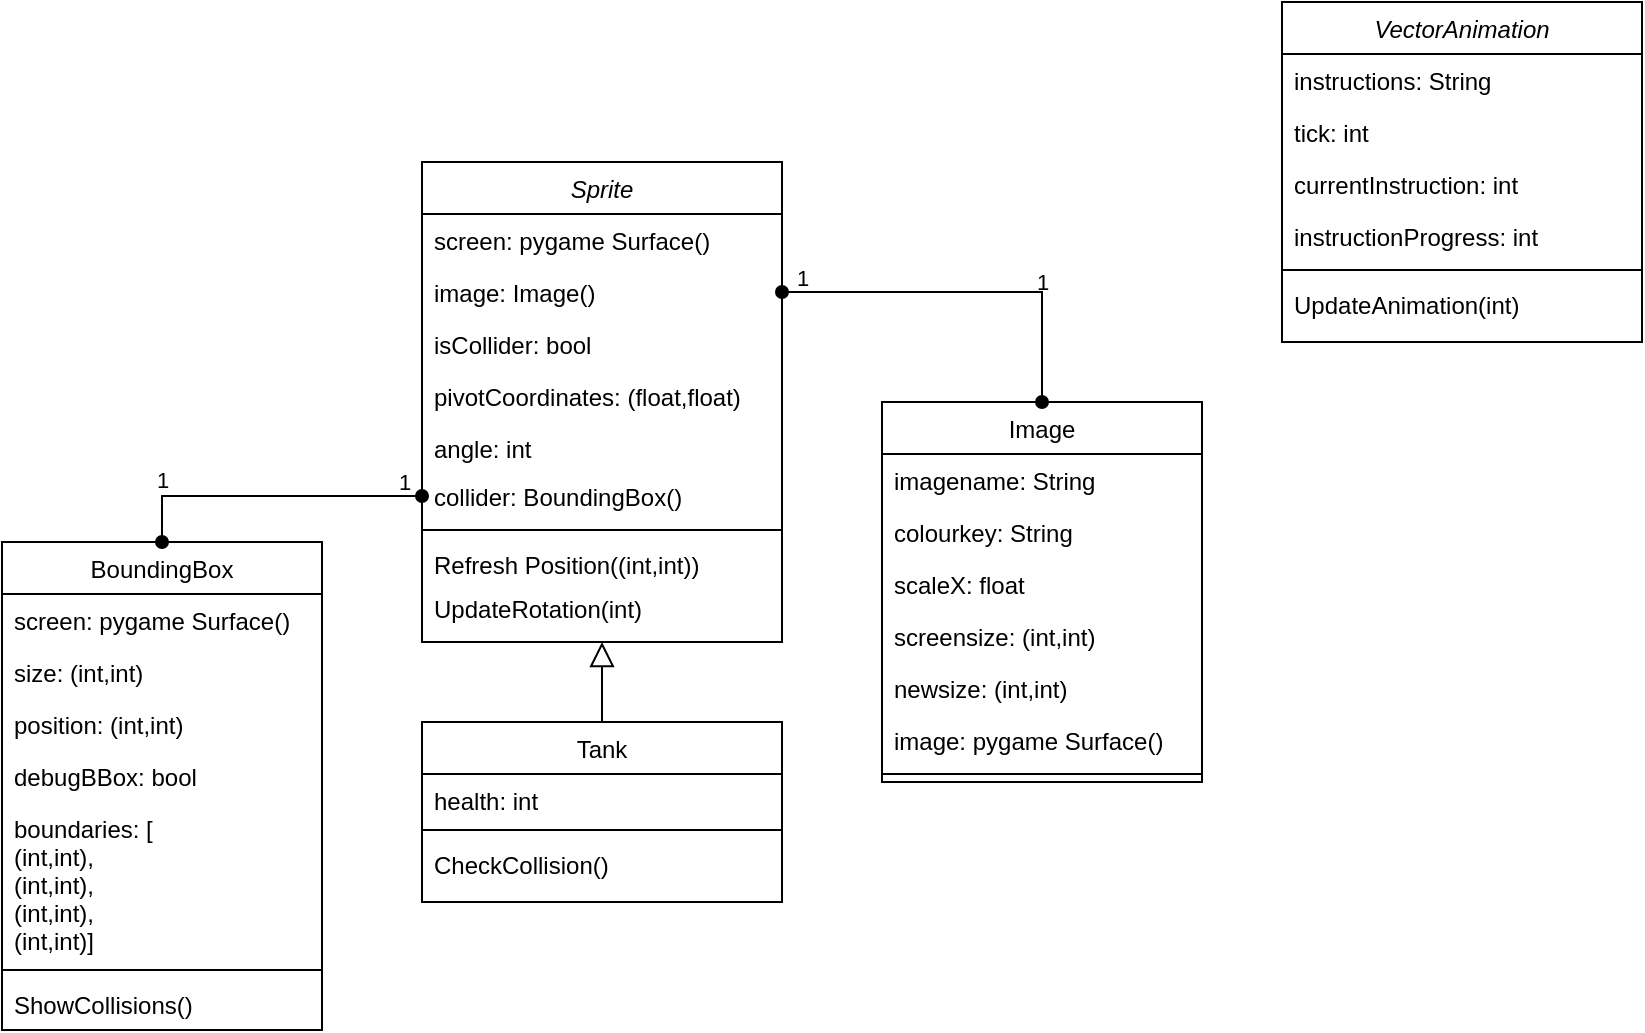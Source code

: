 <mxfile version="17.1.3" type="github">
  <diagram id="C5RBs43oDa-KdzZeNtuy" name="Page-1">
    <mxGraphModel dx="1069" dy="563" grid="1" gridSize="10" guides="1" tooltips="1" connect="1" arrows="1" fold="1" page="1" pageScale="1" pageWidth="827" pageHeight="1169" math="0" shadow="0">
      <root>
        <mxCell id="WIyWlLk6GJQsqaUBKTNV-0" />
        <mxCell id="WIyWlLk6GJQsqaUBKTNV-1" parent="WIyWlLk6GJQsqaUBKTNV-0" />
        <mxCell id="zkfFHV4jXpPFQw0GAbJ--0" value="Sprite" style="swimlane;fontStyle=2;align=center;verticalAlign=top;childLayout=stackLayout;horizontal=1;startSize=26;horizontalStack=0;resizeParent=1;resizeLast=0;collapsible=1;marginBottom=0;rounded=0;shadow=0;strokeWidth=1;" parent="WIyWlLk6GJQsqaUBKTNV-1" vertex="1">
          <mxGeometry x="210" y="120" width="180" height="240" as="geometry">
            <mxRectangle x="230" y="140" width="160" height="26" as="alternateBounds" />
          </mxGeometry>
        </mxCell>
        <mxCell id="zkfFHV4jXpPFQw0GAbJ--1" value="screen: pygame Surface()" style="text;align=left;verticalAlign=top;spacingLeft=4;spacingRight=4;overflow=hidden;rotatable=0;points=[[0,0.5],[1,0.5]];portConstraint=eastwest;" parent="zkfFHV4jXpPFQw0GAbJ--0" vertex="1">
          <mxGeometry y="26" width="180" height="26" as="geometry" />
        </mxCell>
        <mxCell id="zkfFHV4jXpPFQw0GAbJ--2" value="image: Image()" style="text;align=left;verticalAlign=top;spacingLeft=4;spacingRight=4;overflow=hidden;rotatable=0;points=[[0,0.5],[1,0.5]];portConstraint=eastwest;rounded=0;shadow=0;html=0;" parent="zkfFHV4jXpPFQw0GAbJ--0" vertex="1">
          <mxGeometry y="52" width="180" height="26" as="geometry" />
        </mxCell>
        <mxCell id="zkfFHV4jXpPFQw0GAbJ--3" value="isCollider: bool" style="text;align=left;verticalAlign=top;spacingLeft=4;spacingRight=4;overflow=hidden;rotatable=0;points=[[0,0.5],[1,0.5]];portConstraint=eastwest;rounded=0;shadow=0;html=0;" parent="zkfFHV4jXpPFQw0GAbJ--0" vertex="1">
          <mxGeometry y="78" width="180" height="26" as="geometry" />
        </mxCell>
        <mxCell id="zkfFHV4jXpPFQw0GAbJ--5" value="pivotCoordinates: (float,float)" style="text;align=left;verticalAlign=top;spacingLeft=4;spacingRight=4;overflow=hidden;rotatable=0;points=[[0,0.5],[1,0.5]];portConstraint=eastwest;" parent="zkfFHV4jXpPFQw0GAbJ--0" vertex="1">
          <mxGeometry y="104" width="180" height="26" as="geometry" />
        </mxCell>
        <mxCell id="R5t2SqKwWG9KccDVYTdW-1" value="angle: int" style="text;align=left;verticalAlign=top;spacingLeft=4;spacingRight=4;overflow=hidden;rotatable=0;points=[[0,0.5],[1,0.5]];portConstraint=eastwest;" parent="zkfFHV4jXpPFQw0GAbJ--0" vertex="1">
          <mxGeometry y="130" width="180" height="24" as="geometry" />
        </mxCell>
        <mxCell id="R5t2SqKwWG9KccDVYTdW-3" value="collider: BoundingBox()" style="text;align=left;verticalAlign=top;spacingLeft=4;spacingRight=4;overflow=hidden;rotatable=0;points=[[0,0.5],[1,0.5]];portConstraint=eastwest;" parent="zkfFHV4jXpPFQw0GAbJ--0" vertex="1">
          <mxGeometry y="154" width="180" height="26" as="geometry" />
        </mxCell>
        <mxCell id="zkfFHV4jXpPFQw0GAbJ--4" value="" style="line;html=1;strokeWidth=1;align=left;verticalAlign=middle;spacingTop=-1;spacingLeft=3;spacingRight=3;rotatable=0;labelPosition=right;points=[];portConstraint=eastwest;" parent="zkfFHV4jXpPFQw0GAbJ--0" vertex="1">
          <mxGeometry y="180" width="180" height="8" as="geometry" />
        </mxCell>
        <mxCell id="R5t2SqKwWG9KccDVYTdW-4" value="Refresh Position((int,int))" style="text;align=left;verticalAlign=top;spacingLeft=4;spacingRight=4;overflow=hidden;rotatable=0;points=[[0,0.5],[1,0.5]];portConstraint=eastwest;" parent="zkfFHV4jXpPFQw0GAbJ--0" vertex="1">
          <mxGeometry y="188" width="180" height="22" as="geometry" />
        </mxCell>
        <mxCell id="R5t2SqKwWG9KccDVYTdW-5" value="UpdateRotation(int)" style="text;align=left;verticalAlign=top;spacingLeft=4;spacingRight=4;overflow=hidden;rotatable=0;points=[[0,0.5],[1,0.5]];portConstraint=eastwest;" parent="zkfFHV4jXpPFQw0GAbJ--0" vertex="1">
          <mxGeometry y="210" width="180" height="20" as="geometry" />
        </mxCell>
        <mxCell id="zkfFHV4jXpPFQw0GAbJ--6" value="Tank" style="swimlane;fontStyle=0;align=center;verticalAlign=top;childLayout=stackLayout;horizontal=1;startSize=26;horizontalStack=0;resizeParent=1;resizeLast=0;collapsible=1;marginBottom=0;rounded=0;shadow=0;strokeWidth=1;" parent="WIyWlLk6GJQsqaUBKTNV-1" vertex="1">
          <mxGeometry x="210" y="400" width="180" height="90" as="geometry">
            <mxRectangle x="130" y="380" width="160" height="26" as="alternateBounds" />
          </mxGeometry>
        </mxCell>
        <mxCell id="zkfFHV4jXpPFQw0GAbJ--7" value="health: int" style="text;align=left;verticalAlign=top;spacingLeft=4;spacingRight=4;overflow=hidden;rotatable=0;points=[[0,0.5],[1,0.5]];portConstraint=eastwest;" parent="zkfFHV4jXpPFQw0GAbJ--6" vertex="1">
          <mxGeometry y="26" width="180" height="24" as="geometry" />
        </mxCell>
        <mxCell id="zkfFHV4jXpPFQw0GAbJ--9" value="" style="line;html=1;strokeWidth=1;align=left;verticalAlign=middle;spacingTop=-1;spacingLeft=3;spacingRight=3;rotatable=0;labelPosition=right;points=[];portConstraint=eastwest;" parent="zkfFHV4jXpPFQw0GAbJ--6" vertex="1">
          <mxGeometry y="50" width="180" height="8" as="geometry" />
        </mxCell>
        <mxCell id="zkfFHV4jXpPFQw0GAbJ--10" value="CheckCollision()" style="text;align=left;verticalAlign=top;spacingLeft=4;spacingRight=4;overflow=hidden;rotatable=0;points=[[0,0.5],[1,0.5]];portConstraint=eastwest;fontStyle=0" parent="zkfFHV4jXpPFQw0GAbJ--6" vertex="1">
          <mxGeometry y="58" width="180" height="22" as="geometry" />
        </mxCell>
        <mxCell id="zkfFHV4jXpPFQw0GAbJ--12" value="" style="endArrow=block;endSize=10;endFill=0;shadow=0;strokeWidth=1;rounded=0;edgeStyle=elbowEdgeStyle;elbow=vertical;" parent="WIyWlLk6GJQsqaUBKTNV-1" source="zkfFHV4jXpPFQw0GAbJ--6" target="zkfFHV4jXpPFQw0GAbJ--0" edge="1">
          <mxGeometry width="160" relative="1" as="geometry">
            <mxPoint x="200" y="203" as="sourcePoint" />
            <mxPoint x="200" y="203" as="targetPoint" />
          </mxGeometry>
        </mxCell>
        <mxCell id="R5t2SqKwWG9KccDVYTdW-7" value="Image" style="swimlane;fontStyle=0;align=center;verticalAlign=top;childLayout=stackLayout;horizontal=1;startSize=26;horizontalStack=0;resizeParent=1;resizeLast=0;collapsible=1;marginBottom=0;rounded=0;shadow=0;strokeWidth=1;" parent="WIyWlLk6GJQsqaUBKTNV-1" vertex="1">
          <mxGeometry x="440" y="240" width="160" height="190" as="geometry">
            <mxRectangle x="130" y="380" width="160" height="26" as="alternateBounds" />
          </mxGeometry>
        </mxCell>
        <mxCell id="R5t2SqKwWG9KccDVYTdW-8" value="imagename: String" style="text;align=left;verticalAlign=top;spacingLeft=4;spacingRight=4;overflow=hidden;rotatable=0;points=[[0,0.5],[1,0.5]];portConstraint=eastwest;" parent="R5t2SqKwWG9KccDVYTdW-7" vertex="1">
          <mxGeometry y="26" width="160" height="26" as="geometry" />
        </mxCell>
        <mxCell id="R5t2SqKwWG9KccDVYTdW-11" value="colourkey: String" style="text;align=left;verticalAlign=top;spacingLeft=4;spacingRight=4;overflow=hidden;rotatable=0;points=[[0,0.5],[1,0.5]];portConstraint=eastwest;" parent="R5t2SqKwWG9KccDVYTdW-7" vertex="1">
          <mxGeometry y="52" width="160" height="26" as="geometry" />
        </mxCell>
        <mxCell id="R5t2SqKwWG9KccDVYTdW-12" value="scaleX: float" style="text;align=left;verticalAlign=top;spacingLeft=4;spacingRight=4;overflow=hidden;rotatable=0;points=[[0,0.5],[1,0.5]];portConstraint=eastwest;" parent="R5t2SqKwWG9KccDVYTdW-7" vertex="1">
          <mxGeometry y="78" width="160" height="26" as="geometry" />
        </mxCell>
        <mxCell id="R5t2SqKwWG9KccDVYTdW-13" value="screensize: (int,int)" style="text;align=left;verticalAlign=top;spacingLeft=4;spacingRight=4;overflow=hidden;rotatable=0;points=[[0,0.5],[1,0.5]];portConstraint=eastwest;" parent="R5t2SqKwWG9KccDVYTdW-7" vertex="1">
          <mxGeometry y="104" width="160" height="26" as="geometry" />
        </mxCell>
        <mxCell id="R5t2SqKwWG9KccDVYTdW-14" value="newsize: (int,int)" style="text;align=left;verticalAlign=top;spacingLeft=4;spacingRight=4;overflow=hidden;rotatable=0;points=[[0,0.5],[1,0.5]];portConstraint=eastwest;" parent="R5t2SqKwWG9KccDVYTdW-7" vertex="1">
          <mxGeometry y="130" width="160" height="26" as="geometry" />
        </mxCell>
        <mxCell id="R5t2SqKwWG9KccDVYTdW-15" value="image: pygame Surface()" style="text;align=left;verticalAlign=top;spacingLeft=4;spacingRight=4;overflow=hidden;rotatable=0;points=[[0,0.5],[1,0.5]];portConstraint=eastwest;" parent="R5t2SqKwWG9KccDVYTdW-7" vertex="1">
          <mxGeometry y="156" width="160" height="26" as="geometry" />
        </mxCell>
        <mxCell id="R5t2SqKwWG9KccDVYTdW-9" value="" style="line;html=1;strokeWidth=1;align=left;verticalAlign=middle;spacingTop=-1;spacingLeft=3;spacingRight=3;rotatable=0;labelPosition=right;points=[];portConstraint=eastwest;" parent="R5t2SqKwWG9KccDVYTdW-7" vertex="1">
          <mxGeometry y="182" width="160" height="8" as="geometry" />
        </mxCell>
        <mxCell id="R5t2SqKwWG9KccDVYTdW-17" value="BoundingBox" style="swimlane;fontStyle=0;align=center;verticalAlign=top;childLayout=stackLayout;horizontal=1;startSize=26;horizontalStack=0;resizeParent=1;resizeLast=0;collapsible=1;marginBottom=0;rounded=0;shadow=0;strokeWidth=1;" parent="WIyWlLk6GJQsqaUBKTNV-1" vertex="1">
          <mxGeometry y="310" width="160" height="244" as="geometry">
            <mxRectangle x="130" y="380" width="160" height="26" as="alternateBounds" />
          </mxGeometry>
        </mxCell>
        <mxCell id="R5t2SqKwWG9KccDVYTdW-18" value="screen: pygame Surface()" style="text;align=left;verticalAlign=top;spacingLeft=4;spacingRight=4;overflow=hidden;rotatable=0;points=[[0,0.5],[1,0.5]];portConstraint=eastwest;" parent="R5t2SqKwWG9KccDVYTdW-17" vertex="1">
          <mxGeometry y="26" width="160" height="26" as="geometry" />
        </mxCell>
        <mxCell id="R5t2SqKwWG9KccDVYTdW-19" value="size: (int,int)" style="text;align=left;verticalAlign=top;spacingLeft=4;spacingRight=4;overflow=hidden;rotatable=0;points=[[0,0.5],[1,0.5]];portConstraint=eastwest;" parent="R5t2SqKwWG9KccDVYTdW-17" vertex="1">
          <mxGeometry y="52" width="160" height="26" as="geometry" />
        </mxCell>
        <mxCell id="R5t2SqKwWG9KccDVYTdW-20" value="position: (int,int)" style="text;align=left;verticalAlign=top;spacingLeft=4;spacingRight=4;overflow=hidden;rotatable=0;points=[[0,0.5],[1,0.5]];portConstraint=eastwest;" parent="R5t2SqKwWG9KccDVYTdW-17" vertex="1">
          <mxGeometry y="78" width="160" height="26" as="geometry" />
        </mxCell>
        <mxCell id="R5t2SqKwWG9KccDVYTdW-21" value="debugBBox: bool" style="text;align=left;verticalAlign=top;spacingLeft=4;spacingRight=4;overflow=hidden;rotatable=0;points=[[0,0.5],[1,0.5]];portConstraint=eastwest;" parent="R5t2SqKwWG9KccDVYTdW-17" vertex="1">
          <mxGeometry y="104" width="160" height="26" as="geometry" />
        </mxCell>
        <mxCell id="R5t2SqKwWG9KccDVYTdW-27" value="boundaries: [&#xa;(int,int),&#xa;(int,int),&#xa;(int,int),&#xa;(int,int)]" style="text;align=left;verticalAlign=top;spacingLeft=4;spacingRight=4;overflow=hidden;rotatable=0;points=[[0,0.5],[1,0.5]];portConstraint=eastwest;" parent="R5t2SqKwWG9KccDVYTdW-17" vertex="1">
          <mxGeometry y="130" width="160" height="80" as="geometry" />
        </mxCell>
        <mxCell id="R5t2SqKwWG9KccDVYTdW-24" value="" style="line;html=1;strokeWidth=1;align=left;verticalAlign=middle;spacingTop=-1;spacingLeft=3;spacingRight=3;rotatable=0;labelPosition=right;points=[];portConstraint=eastwest;" parent="R5t2SqKwWG9KccDVYTdW-17" vertex="1">
          <mxGeometry y="210" width="160" height="8" as="geometry" />
        </mxCell>
        <mxCell id="R5t2SqKwWG9KccDVYTdW-23" value="ShowCollisions()" style="text;align=left;verticalAlign=top;spacingLeft=4;spacingRight=4;overflow=hidden;rotatable=0;points=[[0,0.5],[1,0.5]];portConstraint=eastwest;" parent="R5t2SqKwWG9KccDVYTdW-17" vertex="1">
          <mxGeometry y="218" width="160" height="20" as="geometry" />
        </mxCell>
        <mxCell id="R5t2SqKwWG9KccDVYTdW-28" value="VectorAnimation" style="swimlane;fontStyle=2;align=center;verticalAlign=top;childLayout=stackLayout;horizontal=1;startSize=26;horizontalStack=0;resizeParent=1;resizeLast=0;collapsible=1;marginBottom=0;rounded=0;shadow=0;strokeWidth=1;" parent="WIyWlLk6GJQsqaUBKTNV-1" vertex="1">
          <mxGeometry x="640" y="40" width="180" height="170" as="geometry">
            <mxRectangle x="230" y="140" width="160" height="26" as="alternateBounds" />
          </mxGeometry>
        </mxCell>
        <mxCell id="R5t2SqKwWG9KccDVYTdW-29" value="instructions: String" style="text;align=left;verticalAlign=top;spacingLeft=4;spacingRight=4;overflow=hidden;rotatable=0;points=[[0,0.5],[1,0.5]];portConstraint=eastwest;" parent="R5t2SqKwWG9KccDVYTdW-28" vertex="1">
          <mxGeometry y="26" width="180" height="26" as="geometry" />
        </mxCell>
        <mxCell id="R5t2SqKwWG9KccDVYTdW-30" value="tick: int" style="text;align=left;verticalAlign=top;spacingLeft=4;spacingRight=4;overflow=hidden;rotatable=0;points=[[0,0.5],[1,0.5]];portConstraint=eastwest;rounded=0;shadow=0;html=0;" parent="R5t2SqKwWG9KccDVYTdW-28" vertex="1">
          <mxGeometry y="52" width="180" height="26" as="geometry" />
        </mxCell>
        <mxCell id="R5t2SqKwWG9KccDVYTdW-31" value="currentInstruction: int" style="text;align=left;verticalAlign=top;spacingLeft=4;spacingRight=4;overflow=hidden;rotatable=0;points=[[0,0.5],[1,0.5]];portConstraint=eastwest;rounded=0;shadow=0;html=0;" parent="R5t2SqKwWG9KccDVYTdW-28" vertex="1">
          <mxGeometry y="78" width="180" height="26" as="geometry" />
        </mxCell>
        <mxCell id="R5t2SqKwWG9KccDVYTdW-32" value="instructionProgress: int" style="text;align=left;verticalAlign=top;spacingLeft=4;spacingRight=4;overflow=hidden;rotatable=0;points=[[0,0.5],[1,0.5]];portConstraint=eastwest;" parent="R5t2SqKwWG9KccDVYTdW-28" vertex="1">
          <mxGeometry y="104" width="180" height="26" as="geometry" />
        </mxCell>
        <mxCell id="R5t2SqKwWG9KccDVYTdW-35" value="" style="line;html=1;strokeWidth=1;align=left;verticalAlign=middle;spacingTop=-1;spacingLeft=3;spacingRight=3;rotatable=0;labelPosition=right;points=[];portConstraint=eastwest;" parent="R5t2SqKwWG9KccDVYTdW-28" vertex="1">
          <mxGeometry y="130" width="180" height="8" as="geometry" />
        </mxCell>
        <mxCell id="R5t2SqKwWG9KccDVYTdW-36" value="UpdateAnimation(int)" style="text;align=left;verticalAlign=top;spacingLeft=4;spacingRight=4;overflow=hidden;rotatable=0;points=[[0,0.5],[1,0.5]];portConstraint=eastwest;" parent="R5t2SqKwWG9KccDVYTdW-28" vertex="1">
          <mxGeometry y="138" width="180" height="22" as="geometry" />
        </mxCell>
        <mxCell id="R5t2SqKwWG9KccDVYTdW-16" style="edgeStyle=orthogonalEdgeStyle;rounded=0;orthogonalLoop=1;jettySize=auto;html=1;exitX=1;exitY=0.5;exitDx=0;exitDy=0;entryX=0.5;entryY=0;entryDx=0;entryDy=0;startArrow=oval;startFill=1;endArrow=oval;endFill=1;" parent="WIyWlLk6GJQsqaUBKTNV-1" source="zkfFHV4jXpPFQw0GAbJ--2" target="R5t2SqKwWG9KccDVYTdW-7" edge="1">
          <mxGeometry relative="1" as="geometry" />
        </mxCell>
        <mxCell id="R5t2SqKwWG9KccDVYTdW-40" value="1" style="edgeLabel;html=1;align=center;verticalAlign=middle;resizable=0;points=[];labelBackgroundColor=none;" parent="R5t2SqKwWG9KccDVYTdW-16" vertex="1" connectable="0">
          <mxGeometry x="-0.848" y="2" relative="1" as="geometry">
            <mxPoint x="-4" y="-5" as="offset" />
          </mxGeometry>
        </mxCell>
        <mxCell id="R5t2SqKwWG9KccDVYTdW-41" value="1" style="edgeLabel;html=1;align=center;verticalAlign=middle;resizable=0;points=[];labelBackgroundColor=none;" parent="R5t2SqKwWG9KccDVYTdW-16" vertex="1" connectable="0">
          <mxGeometry x="0.115" y="-1" relative="1" as="geometry">
            <mxPoint x="27" y="-6" as="offset" />
          </mxGeometry>
        </mxCell>
        <mxCell id="R5t2SqKwWG9KccDVYTdW-25" style="edgeStyle=orthogonalEdgeStyle;rounded=0;orthogonalLoop=1;jettySize=auto;html=1;exitX=0;exitY=0.5;exitDx=0;exitDy=0;entryX=0.5;entryY=0;entryDx=0;entryDy=0;endArrow=oval;endFill=1;startArrow=oval;startFill=1;" parent="WIyWlLk6GJQsqaUBKTNV-1" source="R5t2SqKwWG9KccDVYTdW-3" target="R5t2SqKwWG9KccDVYTdW-17" edge="1">
          <mxGeometry relative="1" as="geometry" />
        </mxCell>
        <mxCell id="R5t2SqKwWG9KccDVYTdW-38" value="1" style="edgeLabel;html=1;align=center;verticalAlign=middle;resizable=0;points=[];labelBackgroundColor=none;" parent="R5t2SqKwWG9KccDVYTdW-25" vertex="1" connectable="0">
          <mxGeometry x="0.15" y="1" relative="1" as="geometry">
            <mxPoint x="-42" y="-9" as="offset" />
          </mxGeometry>
        </mxCell>
        <mxCell id="R5t2SqKwWG9KccDVYTdW-39" value="1" style="edgeLabel;html=1;align=center;verticalAlign=middle;resizable=0;points=[];labelBackgroundColor=none;" parent="R5t2SqKwWG9KccDVYTdW-25" vertex="1" connectable="0">
          <mxGeometry x="0.024" y="2" relative="1" as="geometry">
            <mxPoint x="69" y="-9" as="offset" />
          </mxGeometry>
        </mxCell>
      </root>
    </mxGraphModel>
  </diagram>
</mxfile>
